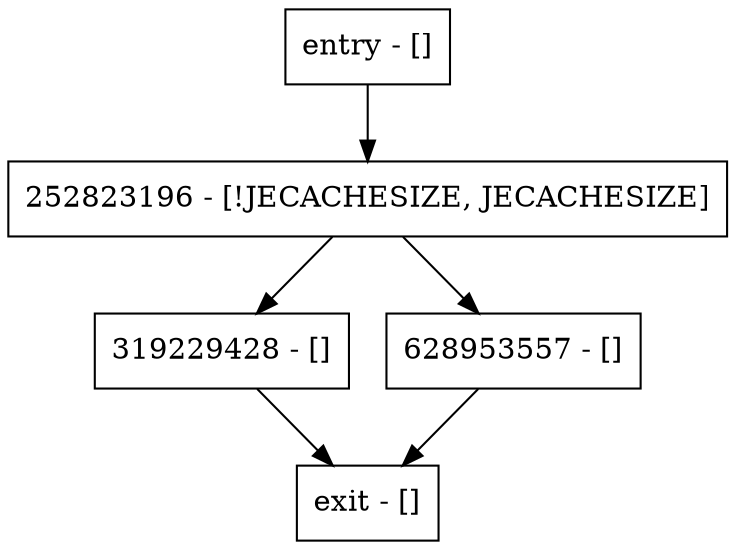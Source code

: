digraph typeForDbName {
node [shape=record];
319229428 [label="319229428 - []"];
entry [label="entry - []"];
exit [label="exit - []"];
628953557 [label="628953557 - []"];
252823196 [label="252823196 - [!JECACHESIZE, JECACHESIZE]"];
entry;
exit;
319229428 -> exit;
entry -> 252823196;
628953557 -> exit;
252823196 -> 319229428;
252823196 -> 628953557;
}
